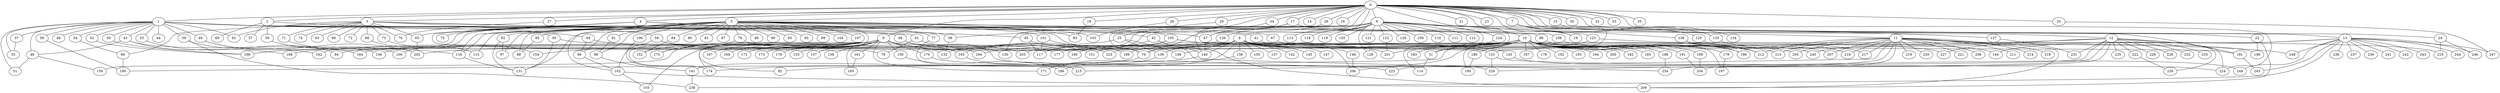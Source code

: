 
graph graphname {
    0 -- 1
0 -- 2
0 -- 3
0 -- 4
0 -- 5
0 -- 6
0 -- 7
0 -- 8
0 -- 9
0 -- 10
0 -- 11
0 -- 12
0 -- 13
0 -- 14
0 -- 15
0 -- 16
0 -- 17
0 -- 18
0 -- 19
0 -- 20
0 -- 21
0 -- 22
0 -- 23
0 -- 24
0 -- 25
0 -- 26
0 -- 27
0 -- 28
0 -- 29
0 -- 30
0 -- 31
0 -- 32
0 -- 33
0 -- 34
0 -- 35
0 -- 47
1 -- 36
1 -- 37
1 -- 38
1 -- 39
1 -- 40
1 -- 41
1 -- 42
1 -- 43
1 -- 44
1 -- 45
1 -- 46
1 -- 47
1 -- 48
1 -- 49
1 -- 50
1 -- 51
1 -- 52
1 -- 53
1 -- 54
1 -- 55
1 -- 56
1 -- 62
2 -- 57
2 -- 58
2 -- 59
2 -- 60
3 -- 64
3 -- 66
3 -- 67
3 -- 68
3 -- 69
3 -- 70
3 -- 65
3 -- 72
3 -- 73
3 -- 74
3 -- 71
3 -- 61
3 -- 62
3 -- 63
4 -- 75
4 -- 76
4 -- 77
4 -- 78
4 -- 65
5 -- 79
5 -- 80
5 -- 81
5 -- 82
5 -- 83
5 -- 84
5 -- 85
5 -- 86
5 -- 87
5 -- 88
5 -- 89
5 -- 90
5 -- 91
5 -- 92
5 -- 93
5 -- 94
5 -- 95
5 -- 96
5 -- 97
5 -- 98
5 -- 99
5 -- 100
5 -- 101
5 -- 102
5 -- 103
5 -- 104
5 -- 105
5 -- 106
5 -- 107
5 -- 108
5 -- 116
6 -- 128
6 -- 130
6 -- 131
6 -- 132
6 -- 129
6 -- 109
6 -- 110
6 -- 111
6 -- 112
6 -- 113
6 -- 114
6 -- 115
6 -- 116
6 -- 117
6 -- 118
6 -- 119
6 -- 120
6 -- 121
6 -- 122
6 -- 123
6 -- 124
6 -- 125
6 -- 126
6 -- 127
7 -- 136
7 -- 133
7 -- 134
7 -- 135
8 -- 137
8 -- 138
8 -- 139
8 -- 140
8 -- 141
8 -- 142
8 -- 143
8 -- 144
8 -- 145
8 -- 146
8 -- 147
8 -- 148
8 -- 149
8 -- 150
8 -- 206
8 -- 227
9 -- 151
9 -- 152
9 -- 153
9 -- 154
9 -- 155
9 -- 156
9 -- 157
9 -- 158
9 -- 159
9 -- 160
9 -- 161
9 -- 162
9 -- 163
9 -- 164
9 -- 165
9 -- 166
9 -- 167
9 -- 168
9 -- 169
9 -- 170
9 -- 171
9 -- 172
9 -- 173
9 -- 174
9 -- 175
9 -- 176
9 -- 225
10 -- 177
10 -- 178
10 -- 179
10 -- 180
10 -- 181
10 -- 182
10 -- 183
10 -- 184
10 -- 185
10 -- 186
10 -- 187
10 -- 188
10 -- 189
10 -- 190
10 -- 191
10 -- 192
10 -- 193
10 -- 194
10 -- 195
10 -- 196
10 -- 197
10 -- 198
10 -- 199
10 -- 200
10 -- 201
10 -- 202
10 -- 203
10 -- 31
11 -- 204
11 -- 205
11 -- 206
11 -- 207
11 -- 208
11 -- 209
11 -- 210
11 -- 211
11 -- 212
11 -- 213
11 -- 214
11 -- 215
11 -- 216
11 -- 217
11 -- 218
11 -- 219
11 -- 220
11 -- 221
12 -- 224
12 -- 226
12 -- 227
12 -- 228
12 -- 229
12 -- 230
12 -- 225
12 -- 232
12 -- 233
12 -- 234
12 -- 231
12 -- 235
12 -- 222
12 -- 223
12 -- 76
13 -- 236
13 -- 237
13 -- 238
13 -- 239
13 -- 240
13 -- 241
13 -- 242
13 -- 243
13 -- 244
13 -- 245
13 -- 246
13 -- 247
13 -- 248
13 -- 249
13 -- 144
15 -- 224
17 -- 181
17 -- 38
17 -- 76
17 -- 19
18 -- 83
20 -- 247
22 -- 209
22 -- 196
24 -- 210
24 -- 246
25 -- 139
25 -- 166
25 -- 149
26 -- 76
27 -- 70
28 -- 103
29 -- 47
31 -- 114
34 -- 140
36 -- 238
36 -- 94
37 -- 55
38 -- 132
39 -- 132
39 -- 131
40 -- 164
40 -- 202
41 -- 213
42 -- 140
42 -- 234
42 -- 117
43 -- 48
43 -- 146
43 -- 168
45 -- 117
45 -- 212
47 -- 140
48 -- 159
48 -- 51
49 -- 229
49 -- 130
50 -- 166
52 -- 166
53 -- 162
54 -- 69
56 -- 190
58 -- 203
58 -- 209
58 -- 102
59 -- 100
61 -- 201
61 -- 78
64 -- 184
64 -- 96
65 -- 202
67 -- 205
68 -- 115
69 -- 190
71 -- 116
73 -- 154
76 -- 82
77 -- 215
79 -- 175
79 -- 177
79 -- 174
84 -- 152
85 -- 88
86 -- 212
91 -- 98
92 -- 131
92 -- 97
96 -- 102
98 -- 141
101 -- 117
101 -- 189
102 -- 209
102 -- 155
105 -- 160
105 -- 163
105 -- 240
105 -- 133
106 -- 174
108 -- 207
116 -- 131
121 -- 128
122 -- 201
123 -- 151
123 -- 248
124 -- 183
125 -- 216
126 -- 160
127 -- 231
133 -- 224
133 -- 229
135 -- 217
136 -- 198
136 -- 212
138 -- 174
139 -- 171
140 -- 171
141 -- 238
143 -- 249
148 -- 206
156 -- 186
161 -- 165
163 -- 215
170 -- 223
179 -- 197
180 -- 195
181 -- 245
188 -- 234
191 -- 204
199 -- 204
222 -- 230

}
